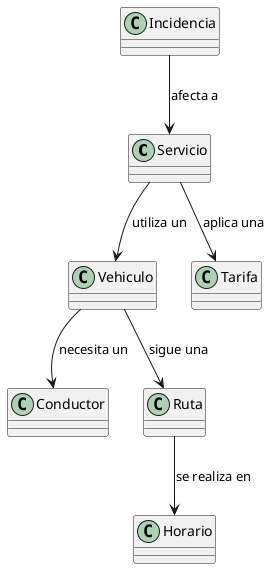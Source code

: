 @startuml
hide empty description
class Servicio {
}

class Vehiculo {
}

class Conductor {
}

class Ruta {
}

class Incidencia {
}

class Horario {
}

class Tarifa {
}

Vehiculo --> Ruta : sigue una
Ruta --> Horario : se realiza en
Servicio --> Tarifa : aplica una
Incidencia --> Servicio : afecta a
Servicio --> Vehiculo : utiliza un
Vehiculo --> Conductor : necesita un

@enduml